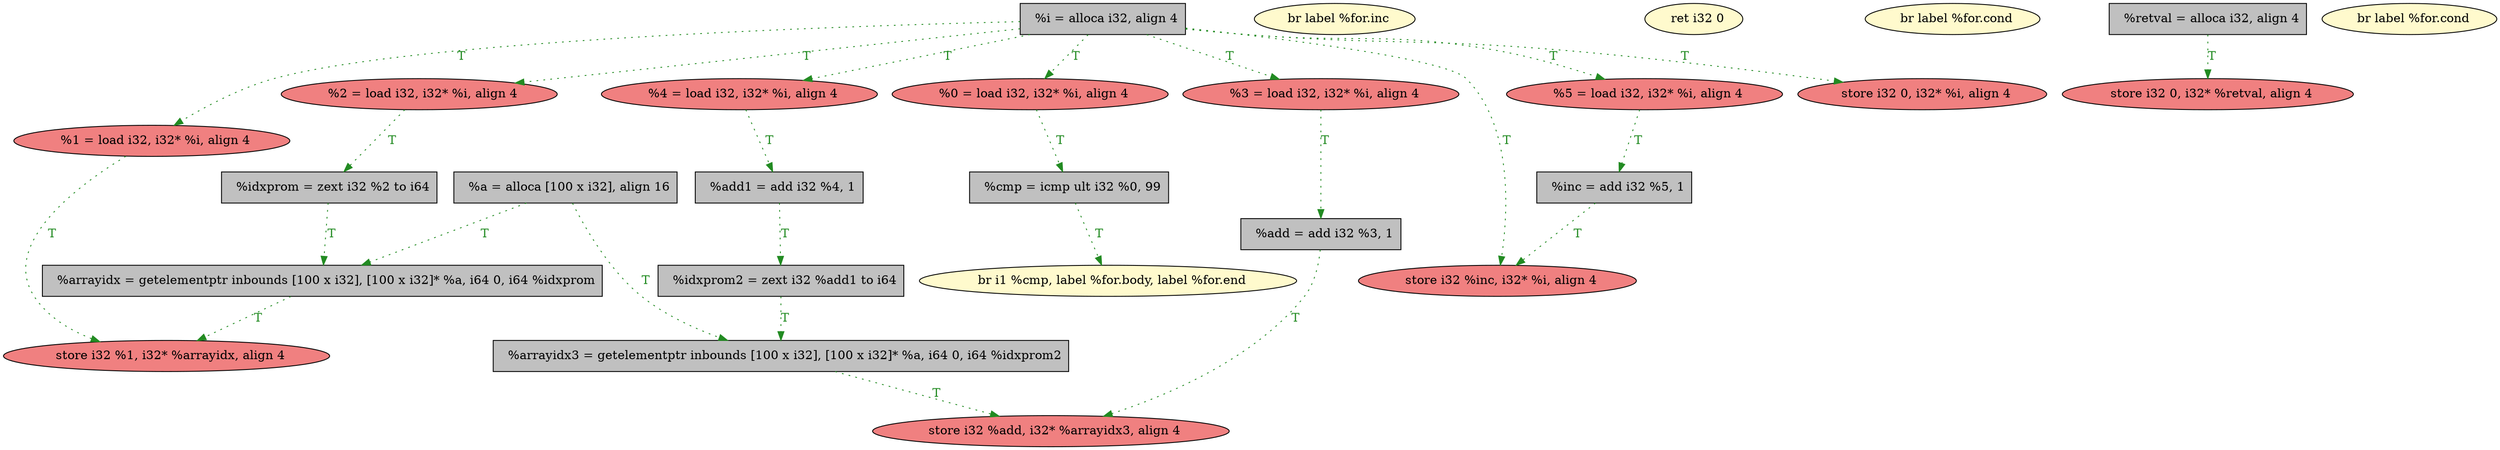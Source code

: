 
digraph G {


node25 [fillcolor=lightcoral,label="  %2 = load i32, i32* %i, align 4",shape=ellipse,style=filled ]
node22 [fillcolor=grey,label="  %add1 = add i32 %4, 1",shape=rectangle,style=filled ]
node21 [fillcolor=lemonchiffon,label="  br i1 %cmp, label %for.body, label %for.end",shape=ellipse,style=filled ]
node20 [fillcolor=grey,label="  %add = add i32 %3, 1",shape=rectangle,style=filled ]
node19 [fillcolor=grey,label="  %arrayidx = getelementptr inbounds [100 x i32], [100 x i32]* %a, i64 0, i64 %idxprom",shape=rectangle,style=filled ]
node18 [fillcolor=lightcoral,label="  %1 = load i32, i32* %i, align 4",shape=ellipse,style=filled ]
node17 [fillcolor=lightcoral,label="  %0 = load i32, i32* %i, align 4",shape=ellipse,style=filled ]
node16 [fillcolor=grey,label="  %cmp = icmp ult i32 %0, 99",shape=rectangle,style=filled ]
node4 [fillcolor=grey,label="  %arrayidx3 = getelementptr inbounds [100 x i32], [100 x i32]* %a, i64 0, i64 %idxprom2",shape=rectangle,style=filled ]
node8 [fillcolor=lemonchiffon,label="  br label %for.inc",shape=ellipse,style=filled ]
node26 [fillcolor=lightcoral,label="  %3 = load i32, i32* %i, align 4",shape=ellipse,style=filled ]
node15 [fillcolor=grey,label="  %a = alloca [100 x i32], align 16",shape=rectangle,style=filled ]
node0 [fillcolor=lemonchiffon,label="  ret i32 0",shape=ellipse,style=filled ]
node24 [fillcolor=lemonchiffon,label="  br label %for.cond",shape=ellipse,style=filled ]
node11 [fillcolor=lightcoral,label="  store i32 %inc, i32* %i, align 4",shape=ellipse,style=filled ]
node3 [fillcolor=lightcoral,label="  store i32 %add, i32* %arrayidx3, align 4",shape=ellipse,style=filled ]
node2 [fillcolor=lightcoral,label="  %5 = load i32, i32* %i, align 4",shape=ellipse,style=filled ]
node12 [fillcolor=grey,label="  %i = alloca i32, align 4",shape=rectangle,style=filled ]
node13 [fillcolor=grey,label="  %retval = alloca i32, align 4",shape=rectangle,style=filled ]
node1 [fillcolor=grey,label="  %inc = add i32 %5, 1",shape=rectangle,style=filled ]
node6 [fillcolor=lightcoral,label="  %4 = load i32, i32* %i, align 4",shape=ellipse,style=filled ]
node14 [fillcolor=lemonchiffon,label="  br label %for.cond",shape=ellipse,style=filled ]
node7 [fillcolor=lightcoral,label="  store i32 0, i32* %retval, align 4",shape=ellipse,style=filled ]
node23 [fillcolor=grey,label="  %idxprom = zext i32 %2 to i64",shape=rectangle,style=filled ]
node9 [fillcolor=lightcoral,label="  store i32 0, i32* %i, align 4",shape=ellipse,style=filled ]
node5 [fillcolor=grey,label="  %idxprom2 = zext i32 %add1 to i64",shape=rectangle,style=filled ]
node10 [fillcolor=lightcoral,label="  store i32 %1, i32* %arrayidx, align 4",shape=ellipse,style=filled ]

node23->node19 [style=dotted,color=forestgreen,label="T",fontcolor=forestgreen ]
node26->node20 [style=dotted,color=forestgreen,label="T",fontcolor=forestgreen ]
node18->node10 [style=dotted,color=forestgreen,label="T",fontcolor=forestgreen ]
node12->node26 [style=dotted,color=forestgreen,label="T",fontcolor=forestgreen ]
node6->node22 [style=dotted,color=forestgreen,label="T",fontcolor=forestgreen ]
node25->node23 [style=dotted,color=forestgreen,label="T",fontcolor=forestgreen ]
node15->node4 [style=dotted,color=forestgreen,label="T",fontcolor=forestgreen ]
node12->node2 [style=dotted,color=forestgreen,label="T",fontcolor=forestgreen ]
node15->node19 [style=dotted,color=forestgreen,label="T",fontcolor=forestgreen ]
node2->node1 [style=dotted,color=forestgreen,label="T",fontcolor=forestgreen ]
node22->node5 [style=dotted,color=forestgreen,label="T",fontcolor=forestgreen ]
node5->node4 [style=dotted,color=forestgreen,label="T",fontcolor=forestgreen ]
node20->node3 [style=dotted,color=forestgreen,label="T",fontcolor=forestgreen ]
node4->node3 [style=dotted,color=forestgreen,label="T",fontcolor=forestgreen ]
node12->node17 [style=dotted,color=forestgreen,label="T",fontcolor=forestgreen ]
node13->node7 [style=dotted,color=forestgreen,label="T",fontcolor=forestgreen ]
node19->node10 [style=dotted,color=forestgreen,label="T",fontcolor=forestgreen ]
node12->node9 [style=dotted,color=forestgreen,label="T",fontcolor=forestgreen ]
node12->node11 [style=dotted,color=forestgreen,label="T",fontcolor=forestgreen ]
node17->node16 [style=dotted,color=forestgreen,label="T",fontcolor=forestgreen ]
node12->node6 [style=dotted,color=forestgreen,label="T",fontcolor=forestgreen ]
node16->node21 [style=dotted,color=forestgreen,label="T",fontcolor=forestgreen ]
node1->node11 [style=dotted,color=forestgreen,label="T",fontcolor=forestgreen ]
node12->node25 [style=dotted,color=forestgreen,label="T",fontcolor=forestgreen ]
node12->node18 [style=dotted,color=forestgreen,label="T",fontcolor=forestgreen ]


}
